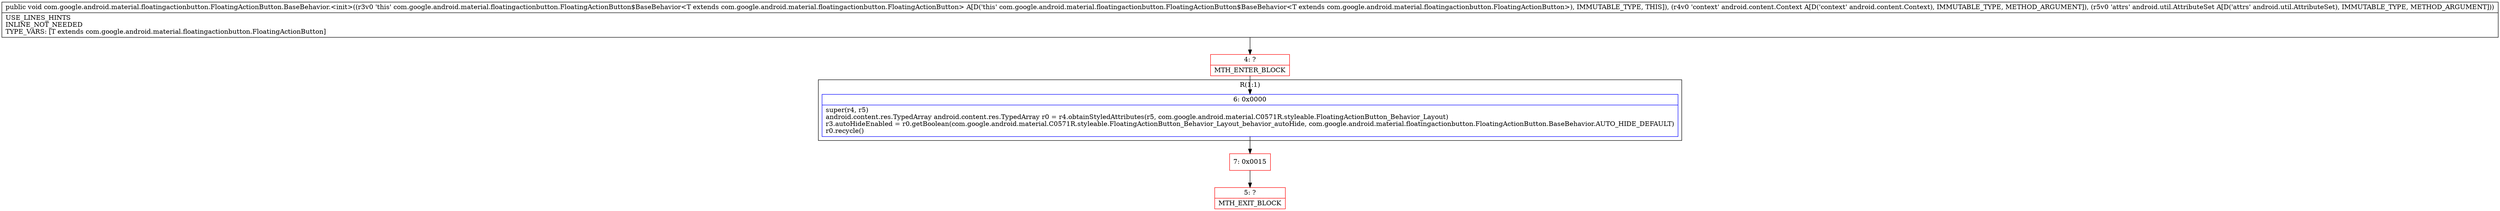digraph "CFG forcom.google.android.material.floatingactionbutton.FloatingActionButton.BaseBehavior.\<init\>(Landroid\/content\/Context;Landroid\/util\/AttributeSet;)V" {
subgraph cluster_Region_1514589942 {
label = "R(1:1)";
node [shape=record,color=blue];
Node_6 [shape=record,label="{6\:\ 0x0000|super(r4, r5)\landroid.content.res.TypedArray android.content.res.TypedArray r0 = r4.obtainStyledAttributes(r5, com.google.android.material.C0571R.styleable.FloatingActionButton_Behavior_Layout)\lr3.autoHideEnabled = r0.getBoolean(com.google.android.material.C0571R.styleable.FloatingActionButton_Behavior_Layout_behavior_autoHide, com.google.android.material.floatingactionbutton.FloatingActionButton.BaseBehavior.AUTO_HIDE_DEFAULT)\lr0.recycle()\l}"];
}
Node_4 [shape=record,color=red,label="{4\:\ ?|MTH_ENTER_BLOCK\l}"];
Node_7 [shape=record,color=red,label="{7\:\ 0x0015}"];
Node_5 [shape=record,color=red,label="{5\:\ ?|MTH_EXIT_BLOCK\l}"];
MethodNode[shape=record,label="{public void com.google.android.material.floatingactionbutton.FloatingActionButton.BaseBehavior.\<init\>((r3v0 'this' com.google.android.material.floatingactionbutton.FloatingActionButton$BaseBehavior\<T extends com.google.android.material.floatingactionbutton.FloatingActionButton\> A[D('this' com.google.android.material.floatingactionbutton.FloatingActionButton$BaseBehavior\<T extends com.google.android.material.floatingactionbutton.FloatingActionButton\>), IMMUTABLE_TYPE, THIS]), (r4v0 'context' android.content.Context A[D('context' android.content.Context), IMMUTABLE_TYPE, METHOD_ARGUMENT]), (r5v0 'attrs' android.util.AttributeSet A[D('attrs' android.util.AttributeSet), IMMUTABLE_TYPE, METHOD_ARGUMENT]))  | USE_LINES_HINTS\lINLINE_NOT_NEEDED\lTYPE_VARS: [T extends com.google.android.material.floatingactionbutton.FloatingActionButton]\l}"];
MethodNode -> Node_4;Node_6 -> Node_7;
Node_4 -> Node_6;
Node_7 -> Node_5;
}

